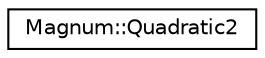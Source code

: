 digraph "圖形化之類別階層"
{
  edge [fontname="Helvetica",fontsize="10",labelfontname="Helvetica",labelfontsize="10"];
  node [fontname="Helvetica",fontsize="10",shape=record];
  rankdir="LR";
  Node1 [label="Magnum::Quadratic2",height=0.2,width=0.4,color="black", fillcolor="white", style="filled",URL="$class_magnum_1_1_quadratic2.html"];
}
